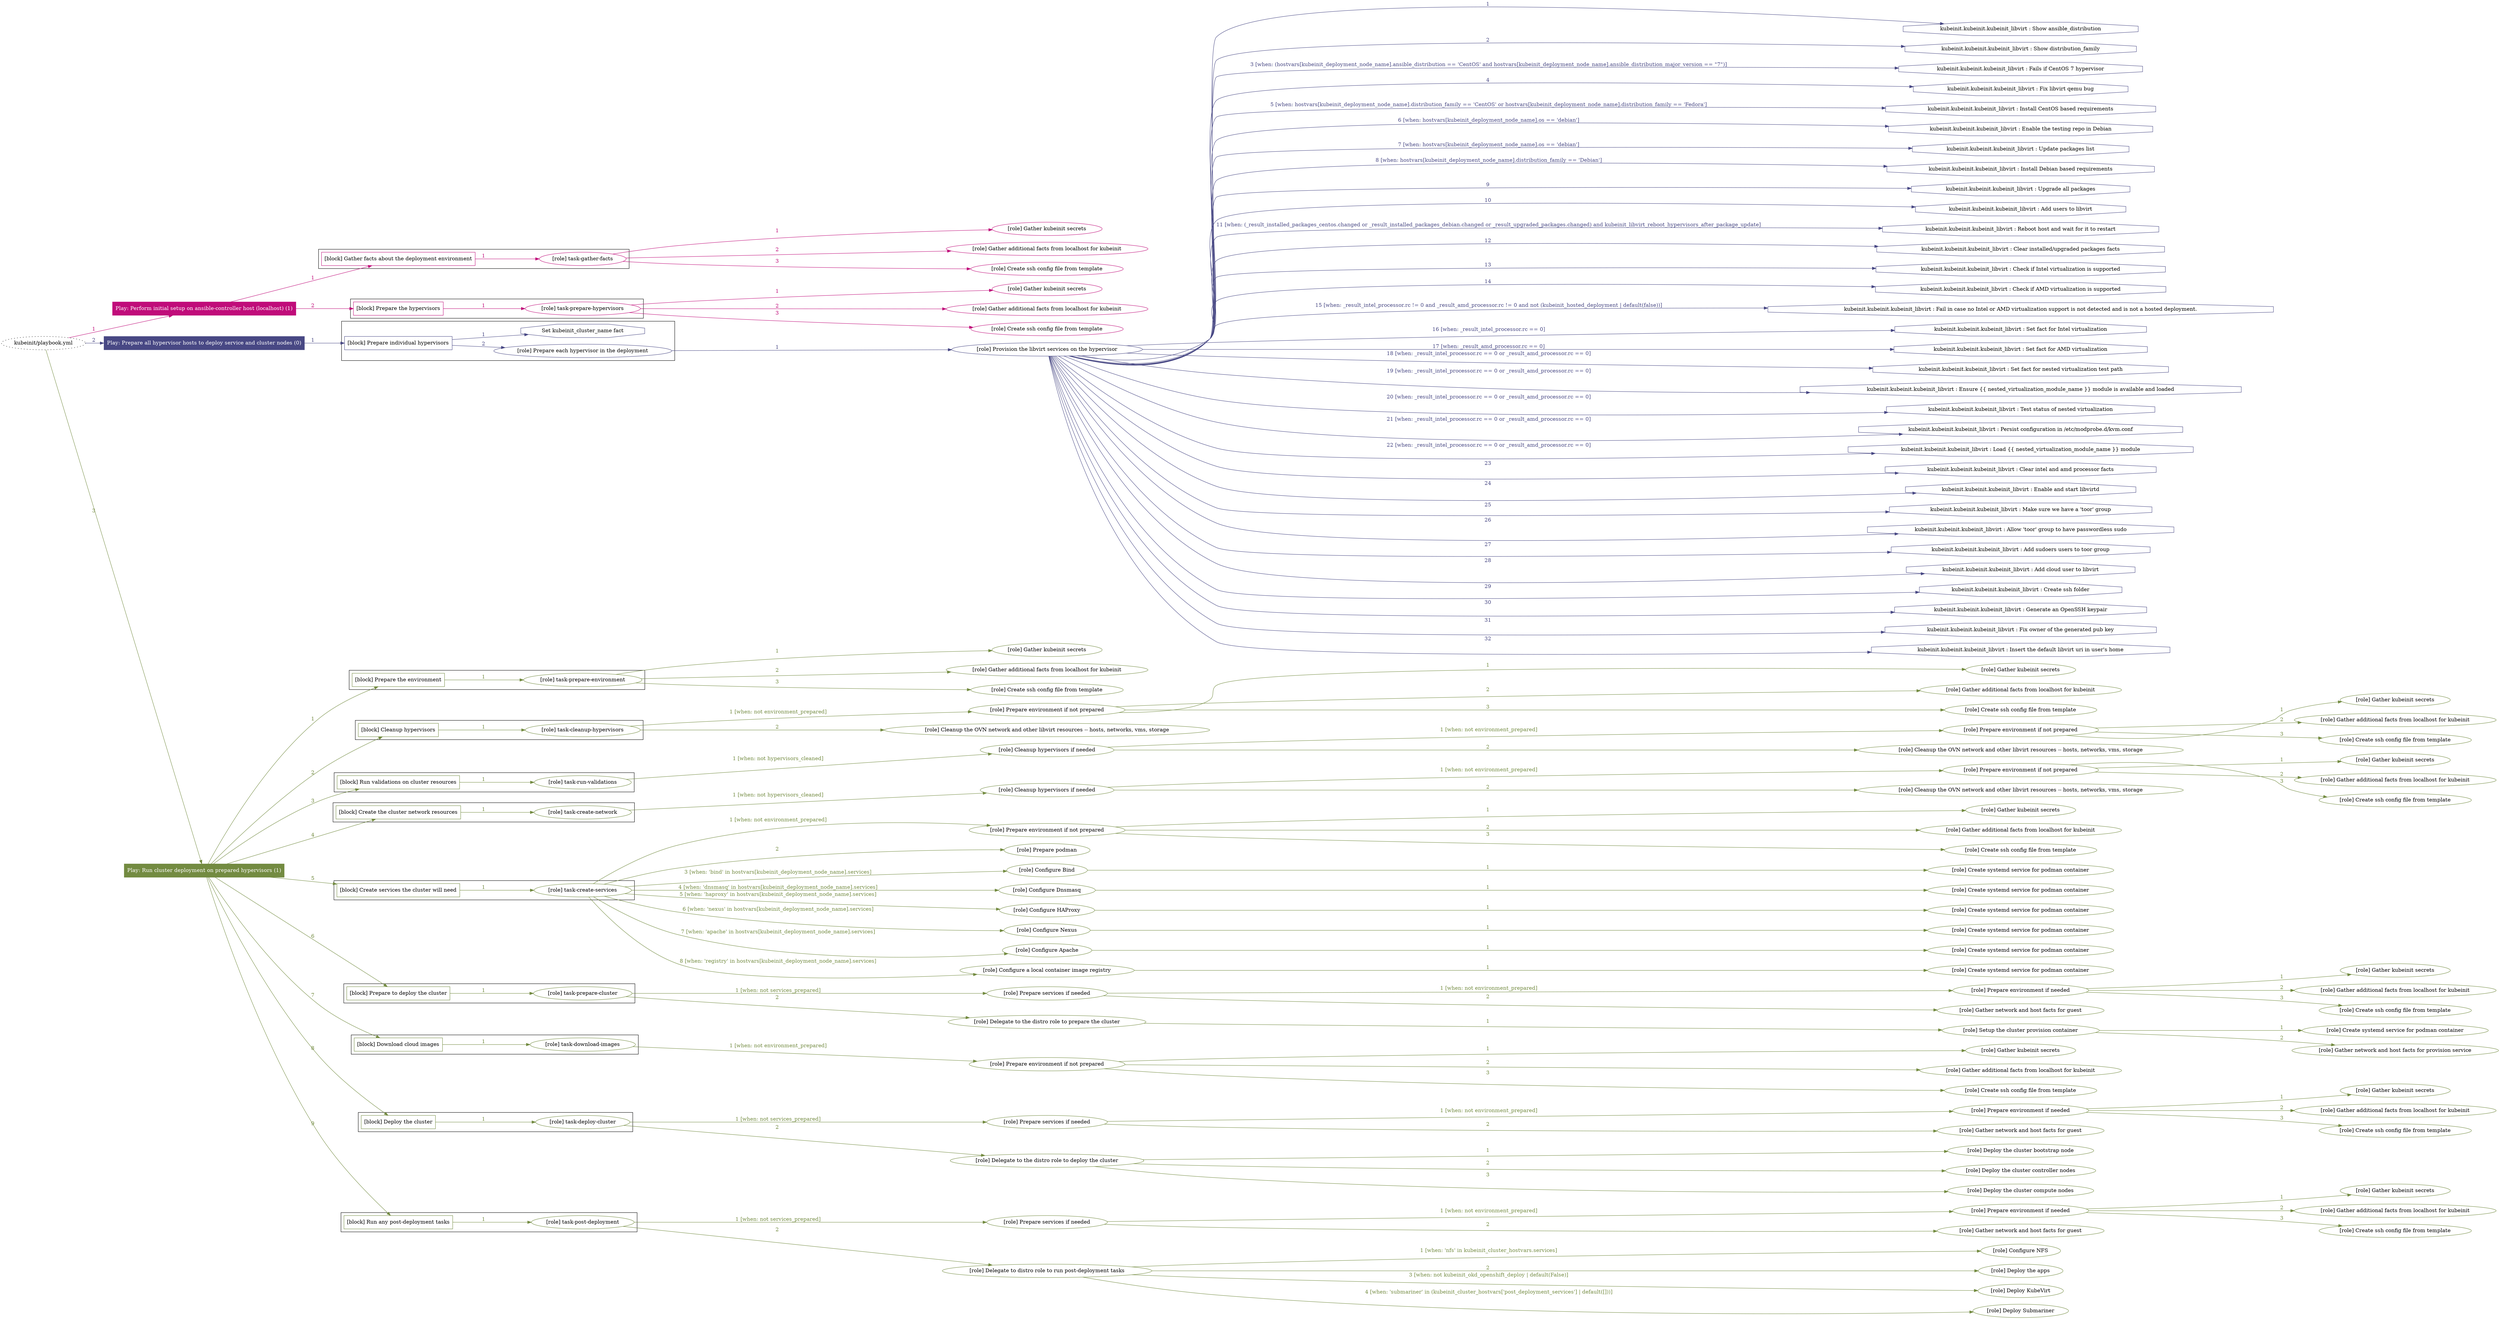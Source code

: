 digraph {
	graph [concentrate=true ordering=in rankdir=LR ratio=fill]
	edge [esep=5 sep=10]
	"kubeinit/playbook.yml" [URL="/home/runner/work/kubeinit/kubeinit/kubeinit/playbook.yml" id=playbook_9a0a6e7c style=dotted]
	play_ce3f4610 [label="Play: Perform initial setup on ansible-controller host (localhost) (1)" URL="/home/runner/work/kubeinit/kubeinit/kubeinit/playbook.yml" color="#c00c7a" fontcolor="#ffffff" id=play_ce3f4610 shape=box style=filled tooltip=localhost]
	"kubeinit/playbook.yml" -> play_ce3f4610 [label="1 " color="#c00c7a" fontcolor="#c00c7a" id=edge_8c73fdf3 labeltooltip="1 " tooltip="1 "]
	subgraph "Gather kubeinit secrets" {
		role_89675a19 [label="[role] Gather kubeinit secrets" URL="/home/runner/.ansible/collections/ansible_collections/kubeinit/kubeinit/roles/kubeinit_prepare/tasks/gather_kubeinit_facts.yml" color="#c00c7a" id=role_89675a19 tooltip="Gather kubeinit secrets"]
	}
	subgraph "Gather additional facts from localhost for kubeinit" {
		role_1496f26a [label="[role] Gather additional facts from localhost for kubeinit" URL="/home/runner/.ansible/collections/ansible_collections/kubeinit/kubeinit/roles/kubeinit_prepare/tasks/gather_kubeinit_facts.yml" color="#c00c7a" id=role_1496f26a tooltip="Gather additional facts from localhost for kubeinit"]
	}
	subgraph "Create ssh config file from template" {
		role_b2b15a94 [label="[role] Create ssh config file from template" URL="/home/runner/.ansible/collections/ansible_collections/kubeinit/kubeinit/roles/kubeinit_prepare/tasks/gather_kubeinit_facts.yml" color="#c00c7a" id=role_b2b15a94 tooltip="Create ssh config file from template"]
	}
	subgraph "task-gather-facts" {
		role_1157ed85 [label="[role] task-gather-facts" URL="/home/runner/work/kubeinit/kubeinit/kubeinit/playbook.yml" color="#c00c7a" id=role_1157ed85 tooltip="task-gather-facts"]
		role_1157ed85 -> role_89675a19 [label="1 " color="#c00c7a" fontcolor="#c00c7a" id=edge_bf906e0a labeltooltip="1 " tooltip="1 "]
		role_1157ed85 -> role_1496f26a [label="2 " color="#c00c7a" fontcolor="#c00c7a" id=edge_053023a7 labeltooltip="2 " tooltip="2 "]
		role_1157ed85 -> role_b2b15a94 [label="3 " color="#c00c7a" fontcolor="#c00c7a" id=edge_29105a30 labeltooltip="3 " tooltip="3 "]
	}
	subgraph "Gather kubeinit secrets" {
		role_47a2e72d [label="[role] Gather kubeinit secrets" URL="/home/runner/.ansible/collections/ansible_collections/kubeinit/kubeinit/roles/kubeinit_prepare/tasks/gather_kubeinit_facts.yml" color="#c00c7a" id=role_47a2e72d tooltip="Gather kubeinit secrets"]
	}
	subgraph "Gather additional facts from localhost for kubeinit" {
		role_ee9396a9 [label="[role] Gather additional facts from localhost for kubeinit" URL="/home/runner/.ansible/collections/ansible_collections/kubeinit/kubeinit/roles/kubeinit_prepare/tasks/gather_kubeinit_facts.yml" color="#c00c7a" id=role_ee9396a9 tooltip="Gather additional facts from localhost for kubeinit"]
	}
	subgraph "Create ssh config file from template" {
		role_c36462e7 [label="[role] Create ssh config file from template" URL="/home/runner/.ansible/collections/ansible_collections/kubeinit/kubeinit/roles/kubeinit_prepare/tasks/gather_kubeinit_facts.yml" color="#c00c7a" id=role_c36462e7 tooltip="Create ssh config file from template"]
	}
	subgraph "task-prepare-hypervisors" {
		role_3d2b1c68 [label="[role] task-prepare-hypervisors" URL="/home/runner/work/kubeinit/kubeinit/kubeinit/playbook.yml" color="#c00c7a" id=role_3d2b1c68 tooltip="task-prepare-hypervisors"]
		role_3d2b1c68 -> role_47a2e72d [label="1 " color="#c00c7a" fontcolor="#c00c7a" id=edge_92f639b4 labeltooltip="1 " tooltip="1 "]
		role_3d2b1c68 -> role_ee9396a9 [label="2 " color="#c00c7a" fontcolor="#c00c7a" id=edge_5135adad labeltooltip="2 " tooltip="2 "]
		role_3d2b1c68 -> role_c36462e7 [label="3 " color="#c00c7a" fontcolor="#c00c7a" id=edge_200a5934 labeltooltip="3 " tooltip="3 "]
	}
	subgraph "Play: Perform initial setup on ansible-controller host (localhost) (1)" {
		play_ce3f4610 -> block_bb6717e7 [label=1 color="#c00c7a" fontcolor="#c00c7a" id=edge_93d8d3e0 labeltooltip=1 tooltip=1]
		subgraph cluster_block_bb6717e7 {
			block_bb6717e7 [label="[block] Gather facts about the deployment environment" URL="/home/runner/work/kubeinit/kubeinit/kubeinit/playbook.yml" color="#c00c7a" id=block_bb6717e7 labeltooltip="Gather facts about the deployment environment" shape=box tooltip="Gather facts about the deployment environment"]
			block_bb6717e7 -> role_1157ed85 [label="1 " color="#c00c7a" fontcolor="#c00c7a" id=edge_263fdc5e labeltooltip="1 " tooltip="1 "]
		}
		play_ce3f4610 -> block_aed18fe4 [label=2 color="#c00c7a" fontcolor="#c00c7a" id=edge_a2b91001 labeltooltip=2 tooltip=2]
		subgraph cluster_block_aed18fe4 {
			block_aed18fe4 [label="[block] Prepare the hypervisors" URL="/home/runner/work/kubeinit/kubeinit/kubeinit/playbook.yml" color="#c00c7a" id=block_aed18fe4 labeltooltip="Prepare the hypervisors" shape=box tooltip="Prepare the hypervisors"]
			block_aed18fe4 -> role_3d2b1c68 [label="1 " color="#c00c7a" fontcolor="#c00c7a" id=edge_cc0b4714 labeltooltip="1 " tooltip="1 "]
		}
	}
	play_469a399c [label="Play: Prepare all hypervisor hosts to deploy service and cluster nodes (0)" URL="/home/runner/work/kubeinit/kubeinit/kubeinit/playbook.yml" color="#484884" fontcolor="#ffffff" id=play_469a399c shape=box style=filled tooltip="Play: Prepare all hypervisor hosts to deploy service and cluster nodes (0)"]
	"kubeinit/playbook.yml" -> play_469a399c [label="2 " color="#484884" fontcolor="#484884" id=edge_cd2c1847 labeltooltip="2 " tooltip="2 "]
	subgraph "Provision the libvirt services on the hypervisor" {
		role_cb7528d8 [label="[role] Provision the libvirt services on the hypervisor" URL="/home/runner/.ansible/collections/ansible_collections/kubeinit/kubeinit/roles/kubeinit_prepare/tasks/prepare_hypervisor.yml" color="#484884" id=role_cb7528d8 tooltip="Provision the libvirt services on the hypervisor"]
		task_51bccbc4 [label="kubeinit.kubeinit.kubeinit_libvirt : Show ansible_distribution" URL="/home/runner/.ansible/collections/ansible_collections/kubeinit/kubeinit/roles/kubeinit_libvirt/tasks/main.yml" color="#484884" id=task_51bccbc4 shape=octagon tooltip="kubeinit.kubeinit.kubeinit_libvirt : Show ansible_distribution"]
		role_cb7528d8 -> task_51bccbc4 [label="1 " color="#484884" fontcolor="#484884" id=edge_e8296444 labeltooltip="1 " tooltip="1 "]
		task_25eee26a [label="kubeinit.kubeinit.kubeinit_libvirt : Show distribution_family" URL="/home/runner/.ansible/collections/ansible_collections/kubeinit/kubeinit/roles/kubeinit_libvirt/tasks/main.yml" color="#484884" id=task_25eee26a shape=octagon tooltip="kubeinit.kubeinit.kubeinit_libvirt : Show distribution_family"]
		role_cb7528d8 -> task_25eee26a [label="2 " color="#484884" fontcolor="#484884" id=edge_f54770fd labeltooltip="2 " tooltip="2 "]
		task_6b48974f [label="kubeinit.kubeinit.kubeinit_libvirt : Fails if CentOS 7 hypervisor" URL="/home/runner/.ansible/collections/ansible_collections/kubeinit/kubeinit/roles/kubeinit_libvirt/tasks/main.yml" color="#484884" id=task_6b48974f shape=octagon tooltip="kubeinit.kubeinit.kubeinit_libvirt : Fails if CentOS 7 hypervisor"]
		role_cb7528d8 -> task_6b48974f [label="3 [when: (hostvars[kubeinit_deployment_node_name].ansible_distribution == 'CentOS' and hostvars[kubeinit_deployment_node_name].ansible_distribution_major_version == \"7\")]" color="#484884" fontcolor="#484884" id=edge_2cd02683 labeltooltip="3 [when: (hostvars[kubeinit_deployment_node_name].ansible_distribution == 'CentOS' and hostvars[kubeinit_deployment_node_name].ansible_distribution_major_version == \"7\")]" tooltip="3 [when: (hostvars[kubeinit_deployment_node_name].ansible_distribution == 'CentOS' and hostvars[kubeinit_deployment_node_name].ansible_distribution_major_version == \"7\")]"]
		task_eb42cc3a [label="kubeinit.kubeinit.kubeinit_libvirt : Fix libvirt qemu bug" URL="/home/runner/.ansible/collections/ansible_collections/kubeinit/kubeinit/roles/kubeinit_libvirt/tasks/main.yml" color="#484884" id=task_eb42cc3a shape=octagon tooltip="kubeinit.kubeinit.kubeinit_libvirt : Fix libvirt qemu bug"]
		role_cb7528d8 -> task_eb42cc3a [label="4 " color="#484884" fontcolor="#484884" id=edge_d84948ac labeltooltip="4 " tooltip="4 "]
		task_326d12b3 [label="kubeinit.kubeinit.kubeinit_libvirt : Install CentOS based requirements" URL="/home/runner/.ansible/collections/ansible_collections/kubeinit/kubeinit/roles/kubeinit_libvirt/tasks/main.yml" color="#484884" id=task_326d12b3 shape=octagon tooltip="kubeinit.kubeinit.kubeinit_libvirt : Install CentOS based requirements"]
		role_cb7528d8 -> task_326d12b3 [label="5 [when: hostvars[kubeinit_deployment_node_name].distribution_family == 'CentOS' or hostvars[kubeinit_deployment_node_name].distribution_family == 'Fedora']" color="#484884" fontcolor="#484884" id=edge_6a2261e5 labeltooltip="5 [when: hostvars[kubeinit_deployment_node_name].distribution_family == 'CentOS' or hostvars[kubeinit_deployment_node_name].distribution_family == 'Fedora']" tooltip="5 [when: hostvars[kubeinit_deployment_node_name].distribution_family == 'CentOS' or hostvars[kubeinit_deployment_node_name].distribution_family == 'Fedora']"]
		task_7f9b93f3 [label="kubeinit.kubeinit.kubeinit_libvirt : Enable the testing repo in Debian" URL="/home/runner/.ansible/collections/ansible_collections/kubeinit/kubeinit/roles/kubeinit_libvirt/tasks/main.yml" color="#484884" id=task_7f9b93f3 shape=octagon tooltip="kubeinit.kubeinit.kubeinit_libvirt : Enable the testing repo in Debian"]
		role_cb7528d8 -> task_7f9b93f3 [label="6 [when: hostvars[kubeinit_deployment_node_name].os == 'debian']" color="#484884" fontcolor="#484884" id=edge_a28c4339 labeltooltip="6 [when: hostvars[kubeinit_deployment_node_name].os == 'debian']" tooltip="6 [when: hostvars[kubeinit_deployment_node_name].os == 'debian']"]
		task_b016e5e2 [label="kubeinit.kubeinit.kubeinit_libvirt : Update packages list" URL="/home/runner/.ansible/collections/ansible_collections/kubeinit/kubeinit/roles/kubeinit_libvirt/tasks/main.yml" color="#484884" id=task_b016e5e2 shape=octagon tooltip="kubeinit.kubeinit.kubeinit_libvirt : Update packages list"]
		role_cb7528d8 -> task_b016e5e2 [label="7 [when: hostvars[kubeinit_deployment_node_name].os == 'debian']" color="#484884" fontcolor="#484884" id=edge_8b3ed804 labeltooltip="7 [when: hostvars[kubeinit_deployment_node_name].os == 'debian']" tooltip="7 [when: hostvars[kubeinit_deployment_node_name].os == 'debian']"]
		task_0b9efe6d [label="kubeinit.kubeinit.kubeinit_libvirt : Install Debian based requirements" URL="/home/runner/.ansible/collections/ansible_collections/kubeinit/kubeinit/roles/kubeinit_libvirt/tasks/main.yml" color="#484884" id=task_0b9efe6d shape=octagon tooltip="kubeinit.kubeinit.kubeinit_libvirt : Install Debian based requirements"]
		role_cb7528d8 -> task_0b9efe6d [label="8 [when: hostvars[kubeinit_deployment_node_name].distribution_family == 'Debian']" color="#484884" fontcolor="#484884" id=edge_1ba11815 labeltooltip="8 [when: hostvars[kubeinit_deployment_node_name].distribution_family == 'Debian']" tooltip="8 [when: hostvars[kubeinit_deployment_node_name].distribution_family == 'Debian']"]
		task_1524ba77 [label="kubeinit.kubeinit.kubeinit_libvirt : Upgrade all packages" URL="/home/runner/.ansible/collections/ansible_collections/kubeinit/kubeinit/roles/kubeinit_libvirt/tasks/main.yml" color="#484884" id=task_1524ba77 shape=octagon tooltip="kubeinit.kubeinit.kubeinit_libvirt : Upgrade all packages"]
		role_cb7528d8 -> task_1524ba77 [label="9 " color="#484884" fontcolor="#484884" id=edge_214e1139 labeltooltip="9 " tooltip="9 "]
		task_dac8d3a4 [label="kubeinit.kubeinit.kubeinit_libvirt : Add users to libvirt" URL="/home/runner/.ansible/collections/ansible_collections/kubeinit/kubeinit/roles/kubeinit_libvirt/tasks/main.yml" color="#484884" id=task_dac8d3a4 shape=octagon tooltip="kubeinit.kubeinit.kubeinit_libvirt : Add users to libvirt"]
		role_cb7528d8 -> task_dac8d3a4 [label="10 " color="#484884" fontcolor="#484884" id=edge_097198bc labeltooltip="10 " tooltip="10 "]
		task_c41a80d1 [label="kubeinit.kubeinit.kubeinit_libvirt : Reboot host and wait for it to restart" URL="/home/runner/.ansible/collections/ansible_collections/kubeinit/kubeinit/roles/kubeinit_libvirt/tasks/main.yml" color="#484884" id=task_c41a80d1 shape=octagon tooltip="kubeinit.kubeinit.kubeinit_libvirt : Reboot host and wait for it to restart"]
		role_cb7528d8 -> task_c41a80d1 [label="11 [when: (_result_installed_packages_centos.changed or _result_installed_packages_debian.changed or _result_upgraded_packages.changed) and kubeinit_libvirt_reboot_hypervisors_after_package_update]" color="#484884" fontcolor="#484884" id=edge_9bea169b labeltooltip="11 [when: (_result_installed_packages_centos.changed or _result_installed_packages_debian.changed or _result_upgraded_packages.changed) and kubeinit_libvirt_reboot_hypervisors_after_package_update]" tooltip="11 [when: (_result_installed_packages_centos.changed or _result_installed_packages_debian.changed or _result_upgraded_packages.changed) and kubeinit_libvirt_reboot_hypervisors_after_package_update]"]
		task_4436f08e [label="kubeinit.kubeinit.kubeinit_libvirt : Clear installed/upgraded packages facts" URL="/home/runner/.ansible/collections/ansible_collections/kubeinit/kubeinit/roles/kubeinit_libvirt/tasks/main.yml" color="#484884" id=task_4436f08e shape=octagon tooltip="kubeinit.kubeinit.kubeinit_libvirt : Clear installed/upgraded packages facts"]
		role_cb7528d8 -> task_4436f08e [label="12 " color="#484884" fontcolor="#484884" id=edge_bc02d18b labeltooltip="12 " tooltip="12 "]
		task_eb6eb21d [label="kubeinit.kubeinit.kubeinit_libvirt : Check if Intel virtualization is supported" URL="/home/runner/.ansible/collections/ansible_collections/kubeinit/kubeinit/roles/kubeinit_libvirt/tasks/main.yml" color="#484884" id=task_eb6eb21d shape=octagon tooltip="kubeinit.kubeinit.kubeinit_libvirt : Check if Intel virtualization is supported"]
		role_cb7528d8 -> task_eb6eb21d [label="13 " color="#484884" fontcolor="#484884" id=edge_c39185c3 labeltooltip="13 " tooltip="13 "]
		task_585c5a7e [label="kubeinit.kubeinit.kubeinit_libvirt : Check if AMD virtualization is supported" URL="/home/runner/.ansible/collections/ansible_collections/kubeinit/kubeinit/roles/kubeinit_libvirt/tasks/main.yml" color="#484884" id=task_585c5a7e shape=octagon tooltip="kubeinit.kubeinit.kubeinit_libvirt : Check if AMD virtualization is supported"]
		role_cb7528d8 -> task_585c5a7e [label="14 " color="#484884" fontcolor="#484884" id=edge_fa268ddc labeltooltip="14 " tooltip="14 "]
		task_99a93171 [label="kubeinit.kubeinit.kubeinit_libvirt : Fail in case no Intel or AMD virtualization support is not detected and is not a hosted deployment." URL="/home/runner/.ansible/collections/ansible_collections/kubeinit/kubeinit/roles/kubeinit_libvirt/tasks/main.yml" color="#484884" id=task_99a93171 shape=octagon tooltip="kubeinit.kubeinit.kubeinit_libvirt : Fail in case no Intel or AMD virtualization support is not detected and is not a hosted deployment."]
		role_cb7528d8 -> task_99a93171 [label="15 [when: _result_intel_processor.rc != 0 and _result_amd_processor.rc != 0 and not (kubeinit_hosted_deployment | default(false))]" color="#484884" fontcolor="#484884" id=edge_69d4f056 labeltooltip="15 [when: _result_intel_processor.rc != 0 and _result_amd_processor.rc != 0 and not (kubeinit_hosted_deployment | default(false))]" tooltip="15 [when: _result_intel_processor.rc != 0 and _result_amd_processor.rc != 0 and not (kubeinit_hosted_deployment | default(false))]"]
		task_6523cbb9 [label="kubeinit.kubeinit.kubeinit_libvirt : Set fact for Intel virtualization" URL="/home/runner/.ansible/collections/ansible_collections/kubeinit/kubeinit/roles/kubeinit_libvirt/tasks/main.yml" color="#484884" id=task_6523cbb9 shape=octagon tooltip="kubeinit.kubeinit.kubeinit_libvirt : Set fact for Intel virtualization"]
		role_cb7528d8 -> task_6523cbb9 [label="16 [when: _result_intel_processor.rc == 0]" color="#484884" fontcolor="#484884" id=edge_371ddd82 labeltooltip="16 [when: _result_intel_processor.rc == 0]" tooltip="16 [when: _result_intel_processor.rc == 0]"]
		task_f97b2b09 [label="kubeinit.kubeinit.kubeinit_libvirt : Set fact for AMD virtualization" URL="/home/runner/.ansible/collections/ansible_collections/kubeinit/kubeinit/roles/kubeinit_libvirt/tasks/main.yml" color="#484884" id=task_f97b2b09 shape=octagon tooltip="kubeinit.kubeinit.kubeinit_libvirt : Set fact for AMD virtualization"]
		role_cb7528d8 -> task_f97b2b09 [label="17 [when: _result_amd_processor.rc == 0]" color="#484884" fontcolor="#484884" id=edge_bfe791f5 labeltooltip="17 [when: _result_amd_processor.rc == 0]" tooltip="17 [when: _result_amd_processor.rc == 0]"]
		task_0170b800 [label="kubeinit.kubeinit.kubeinit_libvirt : Set fact for nested virtualization test path" URL="/home/runner/.ansible/collections/ansible_collections/kubeinit/kubeinit/roles/kubeinit_libvirt/tasks/main.yml" color="#484884" id=task_0170b800 shape=octagon tooltip="kubeinit.kubeinit.kubeinit_libvirt : Set fact for nested virtualization test path"]
		role_cb7528d8 -> task_0170b800 [label="18 [when: _result_intel_processor.rc == 0 or _result_amd_processor.rc == 0]" color="#484884" fontcolor="#484884" id=edge_0a1f6938 labeltooltip="18 [when: _result_intel_processor.rc == 0 or _result_amd_processor.rc == 0]" tooltip="18 [when: _result_intel_processor.rc == 0 or _result_amd_processor.rc == 0]"]
		task_e8940312 [label="kubeinit.kubeinit.kubeinit_libvirt : Ensure {{ nested_virtualization_module_name }} module is available and loaded" URL="/home/runner/.ansible/collections/ansible_collections/kubeinit/kubeinit/roles/kubeinit_libvirt/tasks/main.yml" color="#484884" id=task_e8940312 shape=octagon tooltip="kubeinit.kubeinit.kubeinit_libvirt : Ensure {{ nested_virtualization_module_name }} module is available and loaded"]
		role_cb7528d8 -> task_e8940312 [label="19 [when: _result_intel_processor.rc == 0 or _result_amd_processor.rc == 0]" color="#484884" fontcolor="#484884" id=edge_e961f76e labeltooltip="19 [when: _result_intel_processor.rc == 0 or _result_amd_processor.rc == 0]" tooltip="19 [when: _result_intel_processor.rc == 0 or _result_amd_processor.rc == 0]"]
		task_a6932383 [label="kubeinit.kubeinit.kubeinit_libvirt : Test status of nested virtualization" URL="/home/runner/.ansible/collections/ansible_collections/kubeinit/kubeinit/roles/kubeinit_libvirt/tasks/main.yml" color="#484884" id=task_a6932383 shape=octagon tooltip="kubeinit.kubeinit.kubeinit_libvirt : Test status of nested virtualization"]
		role_cb7528d8 -> task_a6932383 [label="20 [when: _result_intel_processor.rc == 0 or _result_amd_processor.rc == 0]" color="#484884" fontcolor="#484884" id=edge_b1b9aa28 labeltooltip="20 [when: _result_intel_processor.rc == 0 or _result_amd_processor.rc == 0]" tooltip="20 [when: _result_intel_processor.rc == 0 or _result_amd_processor.rc == 0]"]
		task_d6f1492c [label="kubeinit.kubeinit.kubeinit_libvirt : Persist configuration in /etc/modprobe.d/kvm.conf" URL="/home/runner/.ansible/collections/ansible_collections/kubeinit/kubeinit/roles/kubeinit_libvirt/tasks/main.yml" color="#484884" id=task_d6f1492c shape=octagon tooltip="kubeinit.kubeinit.kubeinit_libvirt : Persist configuration in /etc/modprobe.d/kvm.conf"]
		role_cb7528d8 -> task_d6f1492c [label="21 [when: _result_intel_processor.rc == 0 or _result_amd_processor.rc == 0]" color="#484884" fontcolor="#484884" id=edge_ceadfac3 labeltooltip="21 [when: _result_intel_processor.rc == 0 or _result_amd_processor.rc == 0]" tooltip="21 [when: _result_intel_processor.rc == 0 or _result_amd_processor.rc == 0]"]
		task_7a58ac33 [label="kubeinit.kubeinit.kubeinit_libvirt : Load {{ nested_virtualization_module_name }} module" URL="/home/runner/.ansible/collections/ansible_collections/kubeinit/kubeinit/roles/kubeinit_libvirt/tasks/main.yml" color="#484884" id=task_7a58ac33 shape=octagon tooltip="kubeinit.kubeinit.kubeinit_libvirt : Load {{ nested_virtualization_module_name }} module"]
		role_cb7528d8 -> task_7a58ac33 [label="22 [when: _result_intel_processor.rc == 0 or _result_amd_processor.rc == 0]" color="#484884" fontcolor="#484884" id=edge_63fac8b2 labeltooltip="22 [when: _result_intel_processor.rc == 0 or _result_amd_processor.rc == 0]" tooltip="22 [when: _result_intel_processor.rc == 0 or _result_amd_processor.rc == 0]"]
		task_b85cb64b [label="kubeinit.kubeinit.kubeinit_libvirt : Clear intel and amd processor facts" URL="/home/runner/.ansible/collections/ansible_collections/kubeinit/kubeinit/roles/kubeinit_libvirt/tasks/main.yml" color="#484884" id=task_b85cb64b shape=octagon tooltip="kubeinit.kubeinit.kubeinit_libvirt : Clear intel and amd processor facts"]
		role_cb7528d8 -> task_b85cb64b [label="23 " color="#484884" fontcolor="#484884" id=edge_62d314ea labeltooltip="23 " tooltip="23 "]
		task_88a7fcce [label="kubeinit.kubeinit.kubeinit_libvirt : Enable and start libvirtd" URL="/home/runner/.ansible/collections/ansible_collections/kubeinit/kubeinit/roles/kubeinit_libvirt/tasks/main.yml" color="#484884" id=task_88a7fcce shape=octagon tooltip="kubeinit.kubeinit.kubeinit_libvirt : Enable and start libvirtd"]
		role_cb7528d8 -> task_88a7fcce [label="24 " color="#484884" fontcolor="#484884" id=edge_0cb1a8c6 labeltooltip="24 " tooltip="24 "]
		task_1d0e70d2 [label="kubeinit.kubeinit.kubeinit_libvirt : Make sure we have a 'toor' group" URL="/home/runner/.ansible/collections/ansible_collections/kubeinit/kubeinit/roles/kubeinit_libvirt/tasks/60_create_cloud_user.yml" color="#484884" id=task_1d0e70d2 shape=octagon tooltip="kubeinit.kubeinit.kubeinit_libvirt : Make sure we have a 'toor' group"]
		role_cb7528d8 -> task_1d0e70d2 [label="25 " color="#484884" fontcolor="#484884" id=edge_ff8601d2 labeltooltip="25 " tooltip="25 "]
		task_37ffb297 [label="kubeinit.kubeinit.kubeinit_libvirt : Allow 'toor' group to have passwordless sudo" URL="/home/runner/.ansible/collections/ansible_collections/kubeinit/kubeinit/roles/kubeinit_libvirt/tasks/60_create_cloud_user.yml" color="#484884" id=task_37ffb297 shape=octagon tooltip="kubeinit.kubeinit.kubeinit_libvirt : Allow 'toor' group to have passwordless sudo"]
		role_cb7528d8 -> task_37ffb297 [label="26 " color="#484884" fontcolor="#484884" id=edge_456a6879 labeltooltip="26 " tooltip="26 "]
		task_fce43139 [label="kubeinit.kubeinit.kubeinit_libvirt : Add sudoers users to toor group" URL="/home/runner/.ansible/collections/ansible_collections/kubeinit/kubeinit/roles/kubeinit_libvirt/tasks/60_create_cloud_user.yml" color="#484884" id=task_fce43139 shape=octagon tooltip="kubeinit.kubeinit.kubeinit_libvirt : Add sudoers users to toor group"]
		role_cb7528d8 -> task_fce43139 [label="27 " color="#484884" fontcolor="#484884" id=edge_74b97df3 labeltooltip="27 " tooltip="27 "]
		task_caaef58d [label="kubeinit.kubeinit.kubeinit_libvirt : Add cloud user to libvirt" URL="/home/runner/.ansible/collections/ansible_collections/kubeinit/kubeinit/roles/kubeinit_libvirt/tasks/60_create_cloud_user.yml" color="#484884" id=task_caaef58d shape=octagon tooltip="kubeinit.kubeinit.kubeinit_libvirt : Add cloud user to libvirt"]
		role_cb7528d8 -> task_caaef58d [label="28 " color="#484884" fontcolor="#484884" id=edge_7a171c93 labeltooltip="28 " tooltip="28 "]
		task_fc636764 [label="kubeinit.kubeinit.kubeinit_libvirt : Create ssh folder" URL="/home/runner/.ansible/collections/ansible_collections/kubeinit/kubeinit/roles/kubeinit_libvirt/tasks/60_create_cloud_user.yml" color="#484884" id=task_fc636764 shape=octagon tooltip="kubeinit.kubeinit.kubeinit_libvirt : Create ssh folder"]
		role_cb7528d8 -> task_fc636764 [label="29 " color="#484884" fontcolor="#484884" id=edge_61eb2a76 labeltooltip="29 " tooltip="29 "]
		task_cd515511 [label="kubeinit.kubeinit.kubeinit_libvirt : Generate an OpenSSH keypair" URL="/home/runner/.ansible/collections/ansible_collections/kubeinit/kubeinit/roles/kubeinit_libvirt/tasks/60_create_cloud_user.yml" color="#484884" id=task_cd515511 shape=octagon tooltip="kubeinit.kubeinit.kubeinit_libvirt : Generate an OpenSSH keypair"]
		role_cb7528d8 -> task_cd515511 [label="30 " color="#484884" fontcolor="#484884" id=edge_e81aabec labeltooltip="30 " tooltip="30 "]
		task_96b3f3f5 [label="kubeinit.kubeinit.kubeinit_libvirt : Fix owner of the generated pub key" URL="/home/runner/.ansible/collections/ansible_collections/kubeinit/kubeinit/roles/kubeinit_libvirt/tasks/60_create_cloud_user.yml" color="#484884" id=task_96b3f3f5 shape=octagon tooltip="kubeinit.kubeinit.kubeinit_libvirt : Fix owner of the generated pub key"]
		role_cb7528d8 -> task_96b3f3f5 [label="31 " color="#484884" fontcolor="#484884" id=edge_af31f043 labeltooltip="31 " tooltip="31 "]
		task_f9e46725 [label="kubeinit.kubeinit.kubeinit_libvirt : Insert the default libvirt uri in user's home" URL="/home/runner/.ansible/collections/ansible_collections/kubeinit/kubeinit/roles/kubeinit_libvirt/tasks/60_create_cloud_user.yml" color="#484884" id=task_f9e46725 shape=octagon tooltip="kubeinit.kubeinit.kubeinit_libvirt : Insert the default libvirt uri in user's home"]
		role_cb7528d8 -> task_f9e46725 [label="32 " color="#484884" fontcolor="#484884" id=edge_f77417d6 labeltooltip="32 " tooltip="32 "]
	}
	subgraph "Prepare each hypervisor in the deployment" {
		role_34552d08 [label="[role] Prepare each hypervisor in the deployment" URL="/home/runner/work/kubeinit/kubeinit/kubeinit/playbook.yml" color="#484884" id=role_34552d08 tooltip="Prepare each hypervisor in the deployment"]
		role_34552d08 -> role_cb7528d8 [label="1 " color="#484884" fontcolor="#484884" id=edge_00a42866 labeltooltip="1 " tooltip="1 "]
	}
	subgraph "Play: Prepare all hypervisor hosts to deploy service and cluster nodes (0)" {
		play_469a399c -> block_9168805c [label=1 color="#484884" fontcolor="#484884" id=edge_72275ccf labeltooltip=1 tooltip=1]
		subgraph cluster_block_9168805c {
			block_9168805c [label="[block] Prepare individual hypervisors" URL="/home/runner/work/kubeinit/kubeinit/kubeinit/playbook.yml" color="#484884" id=block_9168805c labeltooltip="Prepare individual hypervisors" shape=box tooltip="Prepare individual hypervisors"]
			block_9168805c -> role_34552d08 [label="2 " color="#484884" fontcolor="#484884" id=edge_8d631025 labeltooltip="2 " tooltip="2 "]
			task_51be661a [label="Set kubeinit_cluster_name fact" URL="/home/runner/work/kubeinit/kubeinit/kubeinit/playbook.yml" color="#484884" id=task_51be661a shape=octagon tooltip="Set kubeinit_cluster_name fact"]
			block_9168805c -> task_51be661a [label="1 " color="#484884" fontcolor="#484884" id=edge_93cf33c7 labeltooltip="1 " tooltip="1 "]
		}
	}
	play_76c2e987 [label="Play: Run cluster deployment on prepared hypervisors (1)" URL="/home/runner/work/kubeinit/kubeinit/kubeinit/playbook.yml" color="#738b41" fontcolor="#ffffff" id=play_76c2e987 shape=box style=filled tooltip=localhost]
	"kubeinit/playbook.yml" -> play_76c2e987 [label="3 " color="#738b41" fontcolor="#738b41" id=edge_92cfc93c labeltooltip="3 " tooltip="3 "]
	subgraph "Gather kubeinit secrets" {
		role_ce8269df [label="[role] Gather kubeinit secrets" URL="/home/runner/.ansible/collections/ansible_collections/kubeinit/kubeinit/roles/kubeinit_prepare/tasks/gather_kubeinit_facts.yml" color="#738b41" id=role_ce8269df tooltip="Gather kubeinit secrets"]
	}
	subgraph "Gather additional facts from localhost for kubeinit" {
		role_beff6e1e [label="[role] Gather additional facts from localhost for kubeinit" URL="/home/runner/.ansible/collections/ansible_collections/kubeinit/kubeinit/roles/kubeinit_prepare/tasks/gather_kubeinit_facts.yml" color="#738b41" id=role_beff6e1e tooltip="Gather additional facts from localhost for kubeinit"]
	}
	subgraph "Create ssh config file from template" {
		role_99c2aedc [label="[role] Create ssh config file from template" URL="/home/runner/.ansible/collections/ansible_collections/kubeinit/kubeinit/roles/kubeinit_prepare/tasks/gather_kubeinit_facts.yml" color="#738b41" id=role_99c2aedc tooltip="Create ssh config file from template"]
	}
	subgraph "task-prepare-environment" {
		role_4dbe29ca [label="[role] task-prepare-environment" URL="/home/runner/work/kubeinit/kubeinit/kubeinit/playbook.yml" color="#738b41" id=role_4dbe29ca tooltip="task-prepare-environment"]
		role_4dbe29ca -> role_ce8269df [label="1 " color="#738b41" fontcolor="#738b41" id=edge_96f25f42 labeltooltip="1 " tooltip="1 "]
		role_4dbe29ca -> role_beff6e1e [label="2 " color="#738b41" fontcolor="#738b41" id=edge_8f12f780 labeltooltip="2 " tooltip="2 "]
		role_4dbe29ca -> role_99c2aedc [label="3 " color="#738b41" fontcolor="#738b41" id=edge_4eaa5b17 labeltooltip="3 " tooltip="3 "]
	}
	subgraph "Gather kubeinit secrets" {
		role_8b996400 [label="[role] Gather kubeinit secrets" URL="/home/runner/.ansible/collections/ansible_collections/kubeinit/kubeinit/roles/kubeinit_prepare/tasks/gather_kubeinit_facts.yml" color="#738b41" id=role_8b996400 tooltip="Gather kubeinit secrets"]
	}
	subgraph "Gather additional facts from localhost for kubeinit" {
		role_cd98b839 [label="[role] Gather additional facts from localhost for kubeinit" URL="/home/runner/.ansible/collections/ansible_collections/kubeinit/kubeinit/roles/kubeinit_prepare/tasks/gather_kubeinit_facts.yml" color="#738b41" id=role_cd98b839 tooltip="Gather additional facts from localhost for kubeinit"]
	}
	subgraph "Create ssh config file from template" {
		role_ea290baa [label="[role] Create ssh config file from template" URL="/home/runner/.ansible/collections/ansible_collections/kubeinit/kubeinit/roles/kubeinit_prepare/tasks/gather_kubeinit_facts.yml" color="#738b41" id=role_ea290baa tooltip="Create ssh config file from template"]
	}
	subgraph "Prepare environment if not prepared" {
		role_8028463d [label="[role] Prepare environment if not prepared" URL="/home/runner/.ansible/collections/ansible_collections/kubeinit/kubeinit/roles/kubeinit_prepare/tasks/cleanup_hypervisors.yml" color="#738b41" id=role_8028463d tooltip="Prepare environment if not prepared"]
		role_8028463d -> role_8b996400 [label="1 " color="#738b41" fontcolor="#738b41" id=edge_17127f95 labeltooltip="1 " tooltip="1 "]
		role_8028463d -> role_cd98b839 [label="2 " color="#738b41" fontcolor="#738b41" id=edge_2884f853 labeltooltip="2 " tooltip="2 "]
		role_8028463d -> role_ea290baa [label="3 " color="#738b41" fontcolor="#738b41" id=edge_43a07021 labeltooltip="3 " tooltip="3 "]
	}
	subgraph "Cleanup the OVN network and other libvirt resources -- hosts, networks, vms, storage" {
		role_68cba37a [label="[role] Cleanup the OVN network and other libvirt resources -- hosts, networks, vms, storage" URL="/home/runner/.ansible/collections/ansible_collections/kubeinit/kubeinit/roles/kubeinit_prepare/tasks/cleanup_hypervisors.yml" color="#738b41" id=role_68cba37a tooltip="Cleanup the OVN network and other libvirt resources -- hosts, networks, vms, storage"]
	}
	subgraph "task-cleanup-hypervisors" {
		role_c133f958 [label="[role] task-cleanup-hypervisors" URL="/home/runner/work/kubeinit/kubeinit/kubeinit/playbook.yml" color="#738b41" id=role_c133f958 tooltip="task-cleanup-hypervisors"]
		role_c133f958 -> role_8028463d [label="1 [when: not environment_prepared]" color="#738b41" fontcolor="#738b41" id=edge_a40b2018 labeltooltip="1 [when: not environment_prepared]" tooltip="1 [when: not environment_prepared]"]
		role_c133f958 -> role_68cba37a [label="2 " color="#738b41" fontcolor="#738b41" id=edge_31ef054d labeltooltip="2 " tooltip="2 "]
	}
	subgraph "Gather kubeinit secrets" {
		role_ef01b547 [label="[role] Gather kubeinit secrets" URL="/home/runner/.ansible/collections/ansible_collections/kubeinit/kubeinit/roles/kubeinit_prepare/tasks/gather_kubeinit_facts.yml" color="#738b41" id=role_ef01b547 tooltip="Gather kubeinit secrets"]
	}
	subgraph "Gather additional facts from localhost for kubeinit" {
		role_2b97e271 [label="[role] Gather additional facts from localhost for kubeinit" URL="/home/runner/.ansible/collections/ansible_collections/kubeinit/kubeinit/roles/kubeinit_prepare/tasks/gather_kubeinit_facts.yml" color="#738b41" id=role_2b97e271 tooltip="Gather additional facts from localhost for kubeinit"]
	}
	subgraph "Create ssh config file from template" {
		role_9831c720 [label="[role] Create ssh config file from template" URL="/home/runner/.ansible/collections/ansible_collections/kubeinit/kubeinit/roles/kubeinit_prepare/tasks/gather_kubeinit_facts.yml" color="#738b41" id=role_9831c720 tooltip="Create ssh config file from template"]
	}
	subgraph "Prepare environment if not prepared" {
		role_975904e0 [label="[role] Prepare environment if not prepared" URL="/home/runner/.ansible/collections/ansible_collections/kubeinit/kubeinit/roles/kubeinit_prepare/tasks/cleanup_hypervisors.yml" color="#738b41" id=role_975904e0 tooltip="Prepare environment if not prepared"]
		role_975904e0 -> role_ef01b547 [label="1 " color="#738b41" fontcolor="#738b41" id=edge_48f80b78 labeltooltip="1 " tooltip="1 "]
		role_975904e0 -> role_2b97e271 [label="2 " color="#738b41" fontcolor="#738b41" id=edge_ffb0c9c0 labeltooltip="2 " tooltip="2 "]
		role_975904e0 -> role_9831c720 [label="3 " color="#738b41" fontcolor="#738b41" id=edge_7489a7a5 labeltooltip="3 " tooltip="3 "]
	}
	subgraph "Cleanup the OVN network and other libvirt resources -- hosts, networks, vms, storage" {
		role_81d79e91 [label="[role] Cleanup the OVN network and other libvirt resources -- hosts, networks, vms, storage" URL="/home/runner/.ansible/collections/ansible_collections/kubeinit/kubeinit/roles/kubeinit_prepare/tasks/cleanup_hypervisors.yml" color="#738b41" id=role_81d79e91 tooltip="Cleanup the OVN network and other libvirt resources -- hosts, networks, vms, storage"]
	}
	subgraph "Cleanup hypervisors if needed" {
		role_f8b0ef35 [label="[role] Cleanup hypervisors if needed" URL="/home/runner/.ansible/collections/ansible_collections/kubeinit/kubeinit/roles/kubeinit_validations/tasks/main.yml" color="#738b41" id=role_f8b0ef35 tooltip="Cleanup hypervisors if needed"]
		role_f8b0ef35 -> role_975904e0 [label="1 [when: not environment_prepared]" color="#738b41" fontcolor="#738b41" id=edge_3af9d5d4 labeltooltip="1 [when: not environment_prepared]" tooltip="1 [when: not environment_prepared]"]
		role_f8b0ef35 -> role_81d79e91 [label="2 " color="#738b41" fontcolor="#738b41" id=edge_88dfd211 labeltooltip="2 " tooltip="2 "]
	}
	subgraph "task-run-validations" {
		role_7bfb3966 [label="[role] task-run-validations" URL="/home/runner/work/kubeinit/kubeinit/kubeinit/playbook.yml" color="#738b41" id=role_7bfb3966 tooltip="task-run-validations"]
		role_7bfb3966 -> role_f8b0ef35 [label="1 [when: not hypervisors_cleaned]" color="#738b41" fontcolor="#738b41" id=edge_cc7001f0 labeltooltip="1 [when: not hypervisors_cleaned]" tooltip="1 [when: not hypervisors_cleaned]"]
	}
	subgraph "Gather kubeinit secrets" {
		role_fbe1d31a [label="[role] Gather kubeinit secrets" URL="/home/runner/.ansible/collections/ansible_collections/kubeinit/kubeinit/roles/kubeinit_prepare/tasks/gather_kubeinit_facts.yml" color="#738b41" id=role_fbe1d31a tooltip="Gather kubeinit secrets"]
	}
	subgraph "Gather additional facts from localhost for kubeinit" {
		role_2760d1ac [label="[role] Gather additional facts from localhost for kubeinit" URL="/home/runner/.ansible/collections/ansible_collections/kubeinit/kubeinit/roles/kubeinit_prepare/tasks/gather_kubeinit_facts.yml" color="#738b41" id=role_2760d1ac tooltip="Gather additional facts from localhost for kubeinit"]
	}
	subgraph "Create ssh config file from template" {
		role_00f8888b [label="[role] Create ssh config file from template" URL="/home/runner/.ansible/collections/ansible_collections/kubeinit/kubeinit/roles/kubeinit_prepare/tasks/gather_kubeinit_facts.yml" color="#738b41" id=role_00f8888b tooltip="Create ssh config file from template"]
	}
	subgraph "Prepare environment if not prepared" {
		role_3afb678b [label="[role] Prepare environment if not prepared" URL="/home/runner/.ansible/collections/ansible_collections/kubeinit/kubeinit/roles/kubeinit_prepare/tasks/cleanup_hypervisors.yml" color="#738b41" id=role_3afb678b tooltip="Prepare environment if not prepared"]
		role_3afb678b -> role_fbe1d31a [label="1 " color="#738b41" fontcolor="#738b41" id=edge_2d611149 labeltooltip="1 " tooltip="1 "]
		role_3afb678b -> role_2760d1ac [label="2 " color="#738b41" fontcolor="#738b41" id=edge_e991b239 labeltooltip="2 " tooltip="2 "]
		role_3afb678b -> role_00f8888b [label="3 " color="#738b41" fontcolor="#738b41" id=edge_3767c336 labeltooltip="3 " tooltip="3 "]
	}
	subgraph "Cleanup the OVN network and other libvirt resources -- hosts, networks, vms, storage" {
		role_b0d42d05 [label="[role] Cleanup the OVN network and other libvirt resources -- hosts, networks, vms, storage" URL="/home/runner/.ansible/collections/ansible_collections/kubeinit/kubeinit/roles/kubeinit_prepare/tasks/cleanup_hypervisors.yml" color="#738b41" id=role_b0d42d05 tooltip="Cleanup the OVN network and other libvirt resources -- hosts, networks, vms, storage"]
	}
	subgraph "Cleanup hypervisors if needed" {
		role_83245e01 [label="[role] Cleanup hypervisors if needed" URL="/home/runner/.ansible/collections/ansible_collections/kubeinit/kubeinit/roles/kubeinit_libvirt/tasks/create_network.yml" color="#738b41" id=role_83245e01 tooltip="Cleanup hypervisors if needed"]
		role_83245e01 -> role_3afb678b [label="1 [when: not environment_prepared]" color="#738b41" fontcolor="#738b41" id=edge_980986ab labeltooltip="1 [when: not environment_prepared]" tooltip="1 [when: not environment_prepared]"]
		role_83245e01 -> role_b0d42d05 [label="2 " color="#738b41" fontcolor="#738b41" id=edge_e4cab664 labeltooltip="2 " tooltip="2 "]
	}
	subgraph "task-create-network" {
		role_7aec6583 [label="[role] task-create-network" URL="/home/runner/work/kubeinit/kubeinit/kubeinit/playbook.yml" color="#738b41" id=role_7aec6583 tooltip="task-create-network"]
		role_7aec6583 -> role_83245e01 [label="1 [when: not hypervisors_cleaned]" color="#738b41" fontcolor="#738b41" id=edge_f34558a1 labeltooltip="1 [when: not hypervisors_cleaned]" tooltip="1 [when: not hypervisors_cleaned]"]
	}
	subgraph "Gather kubeinit secrets" {
		role_b75ed3ca [label="[role] Gather kubeinit secrets" URL="/home/runner/.ansible/collections/ansible_collections/kubeinit/kubeinit/roles/kubeinit_prepare/tasks/gather_kubeinit_facts.yml" color="#738b41" id=role_b75ed3ca tooltip="Gather kubeinit secrets"]
	}
	subgraph "Gather additional facts from localhost for kubeinit" {
		role_b4805dc9 [label="[role] Gather additional facts from localhost for kubeinit" URL="/home/runner/.ansible/collections/ansible_collections/kubeinit/kubeinit/roles/kubeinit_prepare/tasks/gather_kubeinit_facts.yml" color="#738b41" id=role_b4805dc9 tooltip="Gather additional facts from localhost for kubeinit"]
	}
	subgraph "Create ssh config file from template" {
		role_ef650d30 [label="[role] Create ssh config file from template" URL="/home/runner/.ansible/collections/ansible_collections/kubeinit/kubeinit/roles/kubeinit_prepare/tasks/gather_kubeinit_facts.yml" color="#738b41" id=role_ef650d30 tooltip="Create ssh config file from template"]
	}
	subgraph "Prepare environment if not prepared" {
		role_d2687460 [label="[role] Prepare environment if not prepared" URL="/home/runner/.ansible/collections/ansible_collections/kubeinit/kubeinit/roles/kubeinit_services/tasks/main.yml" color="#738b41" id=role_d2687460 tooltip="Prepare environment if not prepared"]
		role_d2687460 -> role_b75ed3ca [label="1 " color="#738b41" fontcolor="#738b41" id=edge_aa0cbd1c labeltooltip="1 " tooltip="1 "]
		role_d2687460 -> role_b4805dc9 [label="2 " color="#738b41" fontcolor="#738b41" id=edge_12e89f8d labeltooltip="2 " tooltip="2 "]
		role_d2687460 -> role_ef650d30 [label="3 " color="#738b41" fontcolor="#738b41" id=edge_1ab45c67 labeltooltip="3 " tooltip="3 "]
	}
	subgraph "Prepare podman" {
		role_65132d3f [label="[role] Prepare podman" URL="/home/runner/.ansible/collections/ansible_collections/kubeinit/kubeinit/roles/kubeinit_services/tasks/00_create_service_pod.yml" color="#738b41" id=role_65132d3f tooltip="Prepare podman"]
	}
	subgraph "Create systemd service for podman container" {
		role_5eabf063 [label="[role] Create systemd service for podman container" URL="/home/runner/.ansible/collections/ansible_collections/kubeinit/kubeinit/roles/kubeinit_bind/tasks/main.yml" color="#738b41" id=role_5eabf063 tooltip="Create systemd service for podman container"]
	}
	subgraph "Configure Bind" {
		role_54447f60 [label="[role] Configure Bind" URL="/home/runner/.ansible/collections/ansible_collections/kubeinit/kubeinit/roles/kubeinit_services/tasks/start_services_containers.yml" color="#738b41" id=role_54447f60 tooltip="Configure Bind"]
		role_54447f60 -> role_5eabf063 [label="1 " color="#738b41" fontcolor="#738b41" id=edge_6cfab326 labeltooltip="1 " tooltip="1 "]
	}
	subgraph "Create systemd service for podman container" {
		role_49ad849e [label="[role] Create systemd service for podman container" URL="/home/runner/.ansible/collections/ansible_collections/kubeinit/kubeinit/roles/kubeinit_dnsmasq/tasks/main.yml" color="#738b41" id=role_49ad849e tooltip="Create systemd service for podman container"]
	}
	subgraph "Configure Dnsmasq" {
		role_19ee6a47 [label="[role] Configure Dnsmasq" URL="/home/runner/.ansible/collections/ansible_collections/kubeinit/kubeinit/roles/kubeinit_services/tasks/start_services_containers.yml" color="#738b41" id=role_19ee6a47 tooltip="Configure Dnsmasq"]
		role_19ee6a47 -> role_49ad849e [label="1 " color="#738b41" fontcolor="#738b41" id=edge_6aab99fa labeltooltip="1 " tooltip="1 "]
	}
	subgraph "Create systemd service for podman container" {
		role_25861c46 [label="[role] Create systemd service for podman container" URL="/home/runner/.ansible/collections/ansible_collections/kubeinit/kubeinit/roles/kubeinit_haproxy/tasks/main.yml" color="#738b41" id=role_25861c46 tooltip="Create systemd service for podman container"]
	}
	subgraph "Configure HAProxy" {
		role_42c8fc5a [label="[role] Configure HAProxy" URL="/home/runner/.ansible/collections/ansible_collections/kubeinit/kubeinit/roles/kubeinit_services/tasks/start_services_containers.yml" color="#738b41" id=role_42c8fc5a tooltip="Configure HAProxy"]
		role_42c8fc5a -> role_25861c46 [label="1 " color="#738b41" fontcolor="#738b41" id=edge_95fbd2bf labeltooltip="1 " tooltip="1 "]
	}
	subgraph "Create systemd service for podman container" {
		role_64580b99 [label="[role] Create systemd service for podman container" URL="/home/runner/.ansible/collections/ansible_collections/kubeinit/kubeinit/roles/kubeinit_nexus/tasks/main.yml" color="#738b41" id=role_64580b99 tooltip="Create systemd service for podman container"]
	}
	subgraph "Configure Nexus" {
		role_bf59ba48 [label="[role] Configure Nexus" URL="/home/runner/.ansible/collections/ansible_collections/kubeinit/kubeinit/roles/kubeinit_services/tasks/start_services_containers.yml" color="#738b41" id=role_bf59ba48 tooltip="Configure Nexus"]
		role_bf59ba48 -> role_64580b99 [label="1 " color="#738b41" fontcolor="#738b41" id=edge_38d274db labeltooltip="1 " tooltip="1 "]
	}
	subgraph "Create systemd service for podman container" {
		role_37744e68 [label="[role] Create systemd service for podman container" URL="/home/runner/.ansible/collections/ansible_collections/kubeinit/kubeinit/roles/kubeinit_apache/tasks/main.yml" color="#738b41" id=role_37744e68 tooltip="Create systemd service for podman container"]
	}
	subgraph "Configure Apache" {
		role_8b608998 [label="[role] Configure Apache" URL="/home/runner/.ansible/collections/ansible_collections/kubeinit/kubeinit/roles/kubeinit_services/tasks/start_services_containers.yml" color="#738b41" id=role_8b608998 tooltip="Configure Apache"]
		role_8b608998 -> role_37744e68 [label="1 " color="#738b41" fontcolor="#738b41" id=edge_5144f152 labeltooltip="1 " tooltip="1 "]
	}
	subgraph "Create systemd service for podman container" {
		role_d4b12750 [label="[role] Create systemd service for podman container" URL="/home/runner/.ansible/collections/ansible_collections/kubeinit/kubeinit/roles/kubeinit_registry/tasks/main.yml" color="#738b41" id=role_d4b12750 tooltip="Create systemd service for podman container"]
	}
	subgraph "Configure a local container image registry" {
		role_d2dd6271 [label="[role] Configure a local container image registry" URL="/home/runner/.ansible/collections/ansible_collections/kubeinit/kubeinit/roles/kubeinit_services/tasks/start_services_containers.yml" color="#738b41" id=role_d2dd6271 tooltip="Configure a local container image registry"]
		role_d2dd6271 -> role_d4b12750 [label="1 " color="#738b41" fontcolor="#738b41" id=edge_8ef55b2d labeltooltip="1 " tooltip="1 "]
	}
	subgraph "task-create-services" {
		role_f1a7d4aa [label="[role] task-create-services" URL="/home/runner/work/kubeinit/kubeinit/kubeinit/playbook.yml" color="#738b41" id=role_f1a7d4aa tooltip="task-create-services"]
		role_f1a7d4aa -> role_d2687460 [label="1 [when: not environment_prepared]" color="#738b41" fontcolor="#738b41" id=edge_8056b955 labeltooltip="1 [when: not environment_prepared]" tooltip="1 [when: not environment_prepared]"]
		role_f1a7d4aa -> role_65132d3f [label="2 " color="#738b41" fontcolor="#738b41" id=edge_c8ef6c96 labeltooltip="2 " tooltip="2 "]
		role_f1a7d4aa -> role_54447f60 [label="3 [when: 'bind' in hostvars[kubeinit_deployment_node_name].services]" color="#738b41" fontcolor="#738b41" id=edge_f55b5ec0 labeltooltip="3 [when: 'bind' in hostvars[kubeinit_deployment_node_name].services]" tooltip="3 [when: 'bind' in hostvars[kubeinit_deployment_node_name].services]"]
		role_f1a7d4aa -> role_19ee6a47 [label="4 [when: 'dnsmasq' in hostvars[kubeinit_deployment_node_name].services]" color="#738b41" fontcolor="#738b41" id=edge_59a27d21 labeltooltip="4 [when: 'dnsmasq' in hostvars[kubeinit_deployment_node_name].services]" tooltip="4 [when: 'dnsmasq' in hostvars[kubeinit_deployment_node_name].services]"]
		role_f1a7d4aa -> role_42c8fc5a [label="5 [when: 'haproxy' in hostvars[kubeinit_deployment_node_name].services]" color="#738b41" fontcolor="#738b41" id=edge_c7dcd83f labeltooltip="5 [when: 'haproxy' in hostvars[kubeinit_deployment_node_name].services]" tooltip="5 [when: 'haproxy' in hostvars[kubeinit_deployment_node_name].services]"]
		role_f1a7d4aa -> role_bf59ba48 [label="6 [when: 'nexus' in hostvars[kubeinit_deployment_node_name].services]" color="#738b41" fontcolor="#738b41" id=edge_62c501c3 labeltooltip="6 [when: 'nexus' in hostvars[kubeinit_deployment_node_name].services]" tooltip="6 [when: 'nexus' in hostvars[kubeinit_deployment_node_name].services]"]
		role_f1a7d4aa -> role_8b608998 [label="7 [when: 'apache' in hostvars[kubeinit_deployment_node_name].services]" color="#738b41" fontcolor="#738b41" id=edge_7f219312 labeltooltip="7 [when: 'apache' in hostvars[kubeinit_deployment_node_name].services]" tooltip="7 [when: 'apache' in hostvars[kubeinit_deployment_node_name].services]"]
		role_f1a7d4aa -> role_d2dd6271 [label="8 [when: 'registry' in hostvars[kubeinit_deployment_node_name].services]" color="#738b41" fontcolor="#738b41" id=edge_9610c062 labeltooltip="8 [when: 'registry' in hostvars[kubeinit_deployment_node_name].services]" tooltip="8 [when: 'registry' in hostvars[kubeinit_deployment_node_name].services]"]
	}
	subgraph "Gather kubeinit secrets" {
		role_b596dcca [label="[role] Gather kubeinit secrets" URL="/home/runner/.ansible/collections/ansible_collections/kubeinit/kubeinit/roles/kubeinit_prepare/tasks/gather_kubeinit_facts.yml" color="#738b41" id=role_b596dcca tooltip="Gather kubeinit secrets"]
	}
	subgraph "Gather additional facts from localhost for kubeinit" {
		role_87eababe [label="[role] Gather additional facts from localhost for kubeinit" URL="/home/runner/.ansible/collections/ansible_collections/kubeinit/kubeinit/roles/kubeinit_prepare/tasks/gather_kubeinit_facts.yml" color="#738b41" id=role_87eababe tooltip="Gather additional facts from localhost for kubeinit"]
	}
	subgraph "Create ssh config file from template" {
		role_d7458cf8 [label="[role] Create ssh config file from template" URL="/home/runner/.ansible/collections/ansible_collections/kubeinit/kubeinit/roles/kubeinit_prepare/tasks/gather_kubeinit_facts.yml" color="#738b41" id=role_d7458cf8 tooltip="Create ssh config file from template"]
	}
	subgraph "Prepare environment if needed" {
		role_fb532d4a [label="[role] Prepare environment if needed" URL="/home/runner/.ansible/collections/ansible_collections/kubeinit/kubeinit/roles/kubeinit_services/tasks/prepare_services.yml" color="#738b41" id=role_fb532d4a tooltip="Prepare environment if needed"]
		role_fb532d4a -> role_b596dcca [label="1 " color="#738b41" fontcolor="#738b41" id=edge_6da97a94 labeltooltip="1 " tooltip="1 "]
		role_fb532d4a -> role_87eababe [label="2 " color="#738b41" fontcolor="#738b41" id=edge_45c0a496 labeltooltip="2 " tooltip="2 "]
		role_fb532d4a -> role_d7458cf8 [label="3 " color="#738b41" fontcolor="#738b41" id=edge_c475d765 labeltooltip="3 " tooltip="3 "]
	}
	subgraph "Gather network and host facts for guest" {
		role_7f768a90 [label="[role] Gather network and host facts for guest" URL="/home/runner/.ansible/collections/ansible_collections/kubeinit/kubeinit/roles/kubeinit_services/tasks/prepare_services.yml" color="#738b41" id=role_7f768a90 tooltip="Gather network and host facts for guest"]
	}
	subgraph "Prepare services if needed" {
		role_1f7bf3b1 [label="[role] Prepare services if needed" URL="/home/runner/.ansible/collections/ansible_collections/kubeinit/kubeinit/roles/kubeinit_prepare/tasks/prepare_cluster.yml" color="#738b41" id=role_1f7bf3b1 tooltip="Prepare services if needed"]
		role_1f7bf3b1 -> role_fb532d4a [label="1 [when: not environment_prepared]" color="#738b41" fontcolor="#738b41" id=edge_437a0ca3 labeltooltip="1 [when: not environment_prepared]" tooltip="1 [when: not environment_prepared]"]
		role_1f7bf3b1 -> role_7f768a90 [label="2 " color="#738b41" fontcolor="#738b41" id=edge_61022c8d labeltooltip="2 " tooltip="2 "]
	}
	subgraph "Create systemd service for podman container" {
		role_1205e37d [label="[role] Create systemd service for podman container" URL="/home/runner/.ansible/collections/ansible_collections/kubeinit/kubeinit/roles/kubeinit_services/tasks/create_provision_container.yml" color="#738b41" id=role_1205e37d tooltip="Create systemd service for podman container"]
	}
	subgraph "Gather network and host facts for provision service" {
		role_4ae47fd4 [label="[role] Gather network and host facts for provision service" URL="/home/runner/.ansible/collections/ansible_collections/kubeinit/kubeinit/roles/kubeinit_services/tasks/create_provision_container.yml" color="#738b41" id=role_4ae47fd4 tooltip="Gather network and host facts for provision service"]
	}
	subgraph "Setup the cluster provision container" {
		role_f4e32fcf [label="[role] Setup the cluster provision container" URL="/home/runner/.ansible/collections/ansible_collections/kubeinit/kubeinit/roles/kubeinit_okd/tasks/prepare_cluster.yml" color="#738b41" id=role_f4e32fcf tooltip="Setup the cluster provision container"]
		role_f4e32fcf -> role_1205e37d [label="1 " color="#738b41" fontcolor="#738b41" id=edge_30904b10 labeltooltip="1 " tooltip="1 "]
		role_f4e32fcf -> role_4ae47fd4 [label="2 " color="#738b41" fontcolor="#738b41" id=edge_d6b29ee3 labeltooltip="2 " tooltip="2 "]
	}
	subgraph "Delegate to the distro role to prepare the cluster" {
		role_5a512977 [label="[role] Delegate to the distro role to prepare the cluster" URL="/home/runner/.ansible/collections/ansible_collections/kubeinit/kubeinit/roles/kubeinit_prepare/tasks/prepare_cluster.yml" color="#738b41" id=role_5a512977 tooltip="Delegate to the distro role to prepare the cluster"]
		role_5a512977 -> role_f4e32fcf [label="1 " color="#738b41" fontcolor="#738b41" id=edge_ded59f43 labeltooltip="1 " tooltip="1 "]
	}
	subgraph "task-prepare-cluster" {
		role_1d9fef9d [label="[role] task-prepare-cluster" URL="/home/runner/work/kubeinit/kubeinit/kubeinit/playbook.yml" color="#738b41" id=role_1d9fef9d tooltip="task-prepare-cluster"]
		role_1d9fef9d -> role_1f7bf3b1 [label="1 [when: not services_prepared]" color="#738b41" fontcolor="#738b41" id=edge_f01f67d4 labeltooltip="1 [when: not services_prepared]" tooltip="1 [when: not services_prepared]"]
		role_1d9fef9d -> role_5a512977 [label="2 " color="#738b41" fontcolor="#738b41" id=edge_b7406588 labeltooltip="2 " tooltip="2 "]
	}
	subgraph "Gather kubeinit secrets" {
		role_3b55725a [label="[role] Gather kubeinit secrets" URL="/home/runner/.ansible/collections/ansible_collections/kubeinit/kubeinit/roles/kubeinit_prepare/tasks/gather_kubeinit_facts.yml" color="#738b41" id=role_3b55725a tooltip="Gather kubeinit secrets"]
	}
	subgraph "Gather additional facts from localhost for kubeinit" {
		role_cc2fe9c0 [label="[role] Gather additional facts from localhost for kubeinit" URL="/home/runner/.ansible/collections/ansible_collections/kubeinit/kubeinit/roles/kubeinit_prepare/tasks/gather_kubeinit_facts.yml" color="#738b41" id=role_cc2fe9c0 tooltip="Gather additional facts from localhost for kubeinit"]
	}
	subgraph "Create ssh config file from template" {
		role_0c3a532e [label="[role] Create ssh config file from template" URL="/home/runner/.ansible/collections/ansible_collections/kubeinit/kubeinit/roles/kubeinit_prepare/tasks/gather_kubeinit_facts.yml" color="#738b41" id=role_0c3a532e tooltip="Create ssh config file from template"]
	}
	subgraph "Prepare environment if not prepared" {
		role_96d02b95 [label="[role] Prepare environment if not prepared" URL="/home/runner/.ansible/collections/ansible_collections/kubeinit/kubeinit/roles/kubeinit_libvirt/tasks/download_cloud_images.yml" color="#738b41" id=role_96d02b95 tooltip="Prepare environment if not prepared"]
		role_96d02b95 -> role_3b55725a [label="1 " color="#738b41" fontcolor="#738b41" id=edge_0ba36709 labeltooltip="1 " tooltip="1 "]
		role_96d02b95 -> role_cc2fe9c0 [label="2 " color="#738b41" fontcolor="#738b41" id=edge_4dbf6671 labeltooltip="2 " tooltip="2 "]
		role_96d02b95 -> role_0c3a532e [label="3 " color="#738b41" fontcolor="#738b41" id=edge_8eb1a6f7 labeltooltip="3 " tooltip="3 "]
	}
	subgraph "task-download-images" {
		role_f8714663 [label="[role] task-download-images" URL="/home/runner/work/kubeinit/kubeinit/kubeinit/playbook.yml" color="#738b41" id=role_f8714663 tooltip="task-download-images"]
		role_f8714663 -> role_96d02b95 [label="1 [when: not environment_prepared]" color="#738b41" fontcolor="#738b41" id=edge_2e782d5c labeltooltip="1 [when: not environment_prepared]" tooltip="1 [when: not environment_prepared]"]
	}
	subgraph "Gather kubeinit secrets" {
		role_aa0cf0d7 [label="[role] Gather kubeinit secrets" URL="/home/runner/.ansible/collections/ansible_collections/kubeinit/kubeinit/roles/kubeinit_prepare/tasks/gather_kubeinit_facts.yml" color="#738b41" id=role_aa0cf0d7 tooltip="Gather kubeinit secrets"]
	}
	subgraph "Gather additional facts from localhost for kubeinit" {
		role_0c6dc84a [label="[role] Gather additional facts from localhost for kubeinit" URL="/home/runner/.ansible/collections/ansible_collections/kubeinit/kubeinit/roles/kubeinit_prepare/tasks/gather_kubeinit_facts.yml" color="#738b41" id=role_0c6dc84a tooltip="Gather additional facts from localhost for kubeinit"]
	}
	subgraph "Create ssh config file from template" {
		role_0fc84698 [label="[role] Create ssh config file from template" URL="/home/runner/.ansible/collections/ansible_collections/kubeinit/kubeinit/roles/kubeinit_prepare/tasks/gather_kubeinit_facts.yml" color="#738b41" id=role_0fc84698 tooltip="Create ssh config file from template"]
	}
	subgraph "Prepare environment if needed" {
		role_a7157fb1 [label="[role] Prepare environment if needed" URL="/home/runner/.ansible/collections/ansible_collections/kubeinit/kubeinit/roles/kubeinit_services/tasks/prepare_services.yml" color="#738b41" id=role_a7157fb1 tooltip="Prepare environment if needed"]
		role_a7157fb1 -> role_aa0cf0d7 [label="1 " color="#738b41" fontcolor="#738b41" id=edge_d6224a26 labeltooltip="1 " tooltip="1 "]
		role_a7157fb1 -> role_0c6dc84a [label="2 " color="#738b41" fontcolor="#738b41" id=edge_97f17c07 labeltooltip="2 " tooltip="2 "]
		role_a7157fb1 -> role_0fc84698 [label="3 " color="#738b41" fontcolor="#738b41" id=edge_2bd00fd9 labeltooltip="3 " tooltip="3 "]
	}
	subgraph "Gather network and host facts for guest" {
		role_fa69fb79 [label="[role] Gather network and host facts for guest" URL="/home/runner/.ansible/collections/ansible_collections/kubeinit/kubeinit/roles/kubeinit_services/tasks/prepare_services.yml" color="#738b41" id=role_fa69fb79 tooltip="Gather network and host facts for guest"]
	}
	subgraph "Prepare services if needed" {
		role_30e7daac [label="[role] Prepare services if needed" URL="/home/runner/.ansible/collections/ansible_collections/kubeinit/kubeinit/roles/kubeinit_prepare/tasks/deploy_cluster.yml" color="#738b41" id=role_30e7daac tooltip="Prepare services if needed"]
		role_30e7daac -> role_a7157fb1 [label="1 [when: not environment_prepared]" color="#738b41" fontcolor="#738b41" id=edge_a6717ab3 labeltooltip="1 [when: not environment_prepared]" tooltip="1 [when: not environment_prepared]"]
		role_30e7daac -> role_fa69fb79 [label="2 " color="#738b41" fontcolor="#738b41" id=edge_7f106fd6 labeltooltip="2 " tooltip="2 "]
	}
	subgraph "Deploy the cluster bootstrap node" {
		role_41bf75af [label="[role] Deploy the cluster bootstrap node" URL="/home/runner/.ansible/collections/ansible_collections/kubeinit/kubeinit/roles/kubeinit_okd/tasks/main.yml" color="#738b41" id=role_41bf75af tooltip="Deploy the cluster bootstrap node"]
	}
	subgraph "Deploy the cluster controller nodes" {
		role_3f0b1737 [label="[role] Deploy the cluster controller nodes" URL="/home/runner/.ansible/collections/ansible_collections/kubeinit/kubeinit/roles/kubeinit_okd/tasks/main.yml" color="#738b41" id=role_3f0b1737 tooltip="Deploy the cluster controller nodes"]
	}
	subgraph "Deploy the cluster compute nodes" {
		role_6db5fc60 [label="[role] Deploy the cluster compute nodes" URL="/home/runner/.ansible/collections/ansible_collections/kubeinit/kubeinit/roles/kubeinit_okd/tasks/main.yml" color="#738b41" id=role_6db5fc60 tooltip="Deploy the cluster compute nodes"]
	}
	subgraph "Delegate to the distro role to deploy the cluster" {
		role_b6b956de [label="[role] Delegate to the distro role to deploy the cluster" URL="/home/runner/.ansible/collections/ansible_collections/kubeinit/kubeinit/roles/kubeinit_prepare/tasks/deploy_cluster.yml" color="#738b41" id=role_b6b956de tooltip="Delegate to the distro role to deploy the cluster"]
		role_b6b956de -> role_41bf75af [label="1 " color="#738b41" fontcolor="#738b41" id=edge_17ee0133 labeltooltip="1 " tooltip="1 "]
		role_b6b956de -> role_3f0b1737 [label="2 " color="#738b41" fontcolor="#738b41" id=edge_14eff4f7 labeltooltip="2 " tooltip="2 "]
		role_b6b956de -> role_6db5fc60 [label="3 " color="#738b41" fontcolor="#738b41" id=edge_dcd4066e labeltooltip="3 " tooltip="3 "]
	}
	subgraph "task-deploy-cluster" {
		role_0b5fc0b9 [label="[role] task-deploy-cluster" URL="/home/runner/work/kubeinit/kubeinit/kubeinit/playbook.yml" color="#738b41" id=role_0b5fc0b9 tooltip="task-deploy-cluster"]
		role_0b5fc0b9 -> role_30e7daac [label="1 [when: not services_prepared]" color="#738b41" fontcolor="#738b41" id=edge_fb34c640 labeltooltip="1 [when: not services_prepared]" tooltip="1 [when: not services_prepared]"]
		role_0b5fc0b9 -> role_b6b956de [label="2 " color="#738b41" fontcolor="#738b41" id=edge_cbe711f2 labeltooltip="2 " tooltip="2 "]
	}
	subgraph "Gather kubeinit secrets" {
		role_1f2a874d [label="[role] Gather kubeinit secrets" URL="/home/runner/.ansible/collections/ansible_collections/kubeinit/kubeinit/roles/kubeinit_prepare/tasks/gather_kubeinit_facts.yml" color="#738b41" id=role_1f2a874d tooltip="Gather kubeinit secrets"]
	}
	subgraph "Gather additional facts from localhost for kubeinit" {
		role_6b573dc5 [label="[role] Gather additional facts from localhost for kubeinit" URL="/home/runner/.ansible/collections/ansible_collections/kubeinit/kubeinit/roles/kubeinit_prepare/tasks/gather_kubeinit_facts.yml" color="#738b41" id=role_6b573dc5 tooltip="Gather additional facts from localhost for kubeinit"]
	}
	subgraph "Create ssh config file from template" {
		role_e8445023 [label="[role] Create ssh config file from template" URL="/home/runner/.ansible/collections/ansible_collections/kubeinit/kubeinit/roles/kubeinit_prepare/tasks/gather_kubeinit_facts.yml" color="#738b41" id=role_e8445023 tooltip="Create ssh config file from template"]
	}
	subgraph "Prepare environment if needed" {
		role_d39e15da [label="[role] Prepare environment if needed" URL="/home/runner/.ansible/collections/ansible_collections/kubeinit/kubeinit/roles/kubeinit_services/tasks/prepare_services.yml" color="#738b41" id=role_d39e15da tooltip="Prepare environment if needed"]
		role_d39e15da -> role_1f2a874d [label="1 " color="#738b41" fontcolor="#738b41" id=edge_d588bc12 labeltooltip="1 " tooltip="1 "]
		role_d39e15da -> role_6b573dc5 [label="2 " color="#738b41" fontcolor="#738b41" id=edge_c4d582b7 labeltooltip="2 " tooltip="2 "]
		role_d39e15da -> role_e8445023 [label="3 " color="#738b41" fontcolor="#738b41" id=edge_4ab106c7 labeltooltip="3 " tooltip="3 "]
	}
	subgraph "Gather network and host facts for guest" {
		role_77a1c673 [label="[role] Gather network and host facts for guest" URL="/home/runner/.ansible/collections/ansible_collections/kubeinit/kubeinit/roles/kubeinit_services/tasks/prepare_services.yml" color="#738b41" id=role_77a1c673 tooltip="Gather network and host facts for guest"]
	}
	subgraph "Prepare services if needed" {
		role_ad13de18 [label="[role] Prepare services if needed" URL="/home/runner/.ansible/collections/ansible_collections/kubeinit/kubeinit/roles/kubeinit_prepare/tasks/post_deployment.yml" color="#738b41" id=role_ad13de18 tooltip="Prepare services if needed"]
		role_ad13de18 -> role_d39e15da [label="1 [when: not environment_prepared]" color="#738b41" fontcolor="#738b41" id=edge_85267946 labeltooltip="1 [when: not environment_prepared]" tooltip="1 [when: not environment_prepared]"]
		role_ad13de18 -> role_77a1c673 [label="2 " color="#738b41" fontcolor="#738b41" id=edge_3e382e85 labeltooltip="2 " tooltip="2 "]
	}
	subgraph "Configure NFS" {
		role_5474c69a [label="[role] Configure NFS" URL="/home/runner/.ansible/collections/ansible_collections/kubeinit/kubeinit/roles/kubeinit_okd/tasks/post_deployment_tasks.yml" color="#738b41" id=role_5474c69a tooltip="Configure NFS"]
	}
	subgraph "Deploy the apps" {
		role_188704c4 [label="[role] Deploy the apps" URL="/home/runner/.ansible/collections/ansible_collections/kubeinit/kubeinit/roles/kubeinit_okd/tasks/post_deployment_tasks.yml" color="#738b41" id=role_188704c4 tooltip="Deploy the apps"]
	}
	subgraph "Deploy KubeVirt" {
		role_4de67020 [label="[role] Deploy KubeVirt" URL="/home/runner/.ansible/collections/ansible_collections/kubeinit/kubeinit/roles/kubeinit_okd/tasks/post_deployment_tasks.yml" color="#738b41" id=role_4de67020 tooltip="Deploy KubeVirt"]
	}
	subgraph "Deploy Submariner" {
		role_2511c8fa [label="[role] Deploy Submariner" URL="/home/runner/.ansible/collections/ansible_collections/kubeinit/kubeinit/roles/kubeinit_okd/tasks/post_deployment_tasks.yml" color="#738b41" id=role_2511c8fa tooltip="Deploy Submariner"]
	}
	subgraph "Delegate to distro role to run post-deployment tasks" {
		role_2b28cd18 [label="[role] Delegate to distro role to run post-deployment tasks" URL="/home/runner/.ansible/collections/ansible_collections/kubeinit/kubeinit/roles/kubeinit_prepare/tasks/post_deployment.yml" color="#738b41" id=role_2b28cd18 tooltip="Delegate to distro role to run post-deployment tasks"]
		role_2b28cd18 -> role_5474c69a [label="1 [when: 'nfs' in kubeinit_cluster_hostvars.services]" color="#738b41" fontcolor="#738b41" id=edge_9d83cc26 labeltooltip="1 [when: 'nfs' in kubeinit_cluster_hostvars.services]" tooltip="1 [when: 'nfs' in kubeinit_cluster_hostvars.services]"]
		role_2b28cd18 -> role_188704c4 [label="2 " color="#738b41" fontcolor="#738b41" id=edge_01ec6473 labeltooltip="2 " tooltip="2 "]
		role_2b28cd18 -> role_4de67020 [label="3 [when: not kubeinit_okd_openshift_deploy | default(False)]" color="#738b41" fontcolor="#738b41" id=edge_02c02466 labeltooltip="3 [when: not kubeinit_okd_openshift_deploy | default(False)]" tooltip="3 [when: not kubeinit_okd_openshift_deploy | default(False)]"]
		role_2b28cd18 -> role_2511c8fa [label="4 [when: 'submariner' in (kubeinit_cluster_hostvars['post_deployment_services'] | default([]))]" color="#738b41" fontcolor="#738b41" id=edge_6b56c0a4 labeltooltip="4 [when: 'submariner' in (kubeinit_cluster_hostvars['post_deployment_services'] | default([]))]" tooltip="4 [when: 'submariner' in (kubeinit_cluster_hostvars['post_deployment_services'] | default([]))]"]
	}
	subgraph "task-post-deployment" {
		role_1e2ab8d4 [label="[role] task-post-deployment" URL="/home/runner/work/kubeinit/kubeinit/kubeinit/playbook.yml" color="#738b41" id=role_1e2ab8d4 tooltip="task-post-deployment"]
		role_1e2ab8d4 -> role_ad13de18 [label="1 [when: not services_prepared]" color="#738b41" fontcolor="#738b41" id=edge_7f2995d2 labeltooltip="1 [when: not services_prepared]" tooltip="1 [when: not services_prepared]"]
		role_1e2ab8d4 -> role_2b28cd18 [label="2 " color="#738b41" fontcolor="#738b41" id=edge_607e4af0 labeltooltip="2 " tooltip="2 "]
	}
	subgraph "Play: Run cluster deployment on prepared hypervisors (1)" {
		play_76c2e987 -> block_90c76dcc [label=1 color="#738b41" fontcolor="#738b41" id=edge_9fa1a2d9 labeltooltip=1 tooltip=1]
		subgraph cluster_block_90c76dcc {
			block_90c76dcc [label="[block] Prepare the environment" URL="/home/runner/work/kubeinit/kubeinit/kubeinit/playbook.yml" color="#738b41" id=block_90c76dcc labeltooltip="Prepare the environment" shape=box tooltip="Prepare the environment"]
			block_90c76dcc -> role_4dbe29ca [label="1 " color="#738b41" fontcolor="#738b41" id=edge_fc1edc3a labeltooltip="1 " tooltip="1 "]
		}
		play_76c2e987 -> block_fd2871bb [label=2 color="#738b41" fontcolor="#738b41" id=edge_93e31db0 labeltooltip=2 tooltip=2]
		subgraph cluster_block_fd2871bb {
			block_fd2871bb [label="[block] Cleanup hypervisors" URL="/home/runner/work/kubeinit/kubeinit/kubeinit/playbook.yml" color="#738b41" id=block_fd2871bb labeltooltip="Cleanup hypervisors" shape=box tooltip="Cleanup hypervisors"]
			block_fd2871bb -> role_c133f958 [label="1 " color="#738b41" fontcolor="#738b41" id=edge_da35360f labeltooltip="1 " tooltip="1 "]
		}
		play_76c2e987 -> block_8ba27b0a [label=3 color="#738b41" fontcolor="#738b41" id=edge_2d2f09ba labeltooltip=3 tooltip=3]
		subgraph cluster_block_8ba27b0a {
			block_8ba27b0a [label="[block] Run validations on cluster resources" URL="/home/runner/work/kubeinit/kubeinit/kubeinit/playbook.yml" color="#738b41" id=block_8ba27b0a labeltooltip="Run validations on cluster resources" shape=box tooltip="Run validations on cluster resources"]
			block_8ba27b0a -> role_7bfb3966 [label="1 " color="#738b41" fontcolor="#738b41" id=edge_70ad7a2f labeltooltip="1 " tooltip="1 "]
		}
		play_76c2e987 -> block_056ae738 [label=4 color="#738b41" fontcolor="#738b41" id=edge_6d1f4be7 labeltooltip=4 tooltip=4]
		subgraph cluster_block_056ae738 {
			block_056ae738 [label="[block] Create the cluster network resources" URL="/home/runner/work/kubeinit/kubeinit/kubeinit/playbook.yml" color="#738b41" id=block_056ae738 labeltooltip="Create the cluster network resources" shape=box tooltip="Create the cluster network resources"]
			block_056ae738 -> role_7aec6583 [label="1 " color="#738b41" fontcolor="#738b41" id=edge_c76e4a94 labeltooltip="1 " tooltip="1 "]
		}
		play_76c2e987 -> block_6841ce3d [label=5 color="#738b41" fontcolor="#738b41" id=edge_6a45834e labeltooltip=5 tooltip=5]
		subgraph cluster_block_6841ce3d {
			block_6841ce3d [label="[block] Create services the cluster will need" URL="/home/runner/work/kubeinit/kubeinit/kubeinit/playbook.yml" color="#738b41" id=block_6841ce3d labeltooltip="Create services the cluster will need" shape=box tooltip="Create services the cluster will need"]
			block_6841ce3d -> role_f1a7d4aa [label="1 " color="#738b41" fontcolor="#738b41" id=edge_45468713 labeltooltip="1 " tooltip="1 "]
		}
		play_76c2e987 -> block_82c3f0ba [label=6 color="#738b41" fontcolor="#738b41" id=edge_1db02958 labeltooltip=6 tooltip=6]
		subgraph cluster_block_82c3f0ba {
			block_82c3f0ba [label="[block] Prepare to deploy the cluster" URL="/home/runner/work/kubeinit/kubeinit/kubeinit/playbook.yml" color="#738b41" id=block_82c3f0ba labeltooltip="Prepare to deploy the cluster" shape=box tooltip="Prepare to deploy the cluster"]
			block_82c3f0ba -> role_1d9fef9d [label="1 " color="#738b41" fontcolor="#738b41" id=edge_d1466977 labeltooltip="1 " tooltip="1 "]
		}
		play_76c2e987 -> block_01f3659a [label=7 color="#738b41" fontcolor="#738b41" id=edge_440c4d66 labeltooltip=7 tooltip=7]
		subgraph cluster_block_01f3659a {
			block_01f3659a [label="[block] Download cloud images" URL="/home/runner/work/kubeinit/kubeinit/kubeinit/playbook.yml" color="#738b41" id=block_01f3659a labeltooltip="Download cloud images" shape=box tooltip="Download cloud images"]
			block_01f3659a -> role_f8714663 [label="1 " color="#738b41" fontcolor="#738b41" id=edge_4066134f labeltooltip="1 " tooltip="1 "]
		}
		play_76c2e987 -> block_9b443d2f [label=8 color="#738b41" fontcolor="#738b41" id=edge_67ec7e29 labeltooltip=8 tooltip=8]
		subgraph cluster_block_9b443d2f {
			block_9b443d2f [label="[block] Deploy the cluster" URL="/home/runner/work/kubeinit/kubeinit/kubeinit/playbook.yml" color="#738b41" id=block_9b443d2f labeltooltip="Deploy the cluster" shape=box tooltip="Deploy the cluster"]
			block_9b443d2f -> role_0b5fc0b9 [label="1 " color="#738b41" fontcolor="#738b41" id=edge_6226f5f0 labeltooltip="1 " tooltip="1 "]
		}
		play_76c2e987 -> block_48518526 [label=9 color="#738b41" fontcolor="#738b41" id=edge_c7d6d780 labeltooltip=9 tooltip=9]
		subgraph cluster_block_48518526 {
			block_48518526 [label="[block] Run any post-deployment tasks" URL="/home/runner/work/kubeinit/kubeinit/kubeinit/playbook.yml" color="#738b41" id=block_48518526 labeltooltip="Run any post-deployment tasks" shape=box tooltip="Run any post-deployment tasks"]
			block_48518526 -> role_1e2ab8d4 [label="1 " color="#738b41" fontcolor="#738b41" id=edge_f4f8145d labeltooltip="1 " tooltip="1 "]
		}
	}
}
